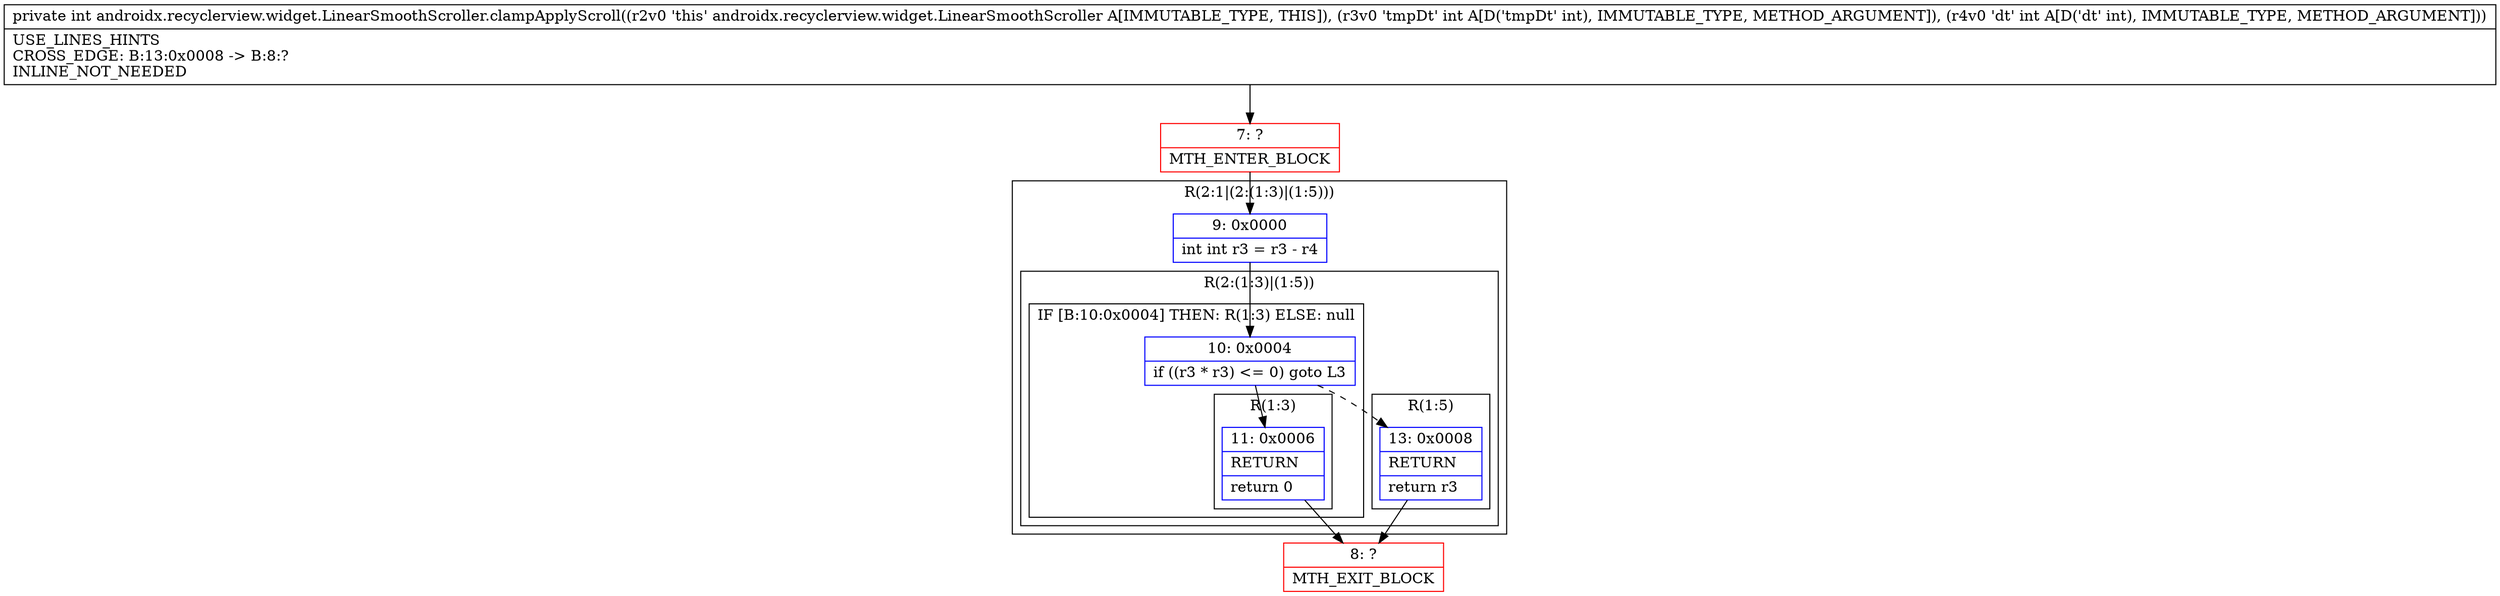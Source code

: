 digraph "CFG forandroidx.recyclerview.widget.LinearSmoothScroller.clampApplyScroll(II)I" {
subgraph cluster_Region_705654921 {
label = "R(2:1|(2:(1:3)|(1:5)))";
node [shape=record,color=blue];
Node_9 [shape=record,label="{9\:\ 0x0000|int int r3 = r3 \- r4\l}"];
subgraph cluster_Region_625738892 {
label = "R(2:(1:3)|(1:5))";
node [shape=record,color=blue];
subgraph cluster_IfRegion_243394302 {
label = "IF [B:10:0x0004] THEN: R(1:3) ELSE: null";
node [shape=record,color=blue];
Node_10 [shape=record,label="{10\:\ 0x0004|if ((r3 * r3) \<= 0) goto L3\l}"];
subgraph cluster_Region_274626080 {
label = "R(1:3)";
node [shape=record,color=blue];
Node_11 [shape=record,label="{11\:\ 0x0006|RETURN\l|return 0\l}"];
}
}
subgraph cluster_Region_2135742407 {
label = "R(1:5)";
node [shape=record,color=blue];
Node_13 [shape=record,label="{13\:\ 0x0008|RETURN\l|return r3\l}"];
}
}
}
Node_7 [shape=record,color=red,label="{7\:\ ?|MTH_ENTER_BLOCK\l}"];
Node_8 [shape=record,color=red,label="{8\:\ ?|MTH_EXIT_BLOCK\l}"];
MethodNode[shape=record,label="{private int androidx.recyclerview.widget.LinearSmoothScroller.clampApplyScroll((r2v0 'this' androidx.recyclerview.widget.LinearSmoothScroller A[IMMUTABLE_TYPE, THIS]), (r3v0 'tmpDt' int A[D('tmpDt' int), IMMUTABLE_TYPE, METHOD_ARGUMENT]), (r4v0 'dt' int A[D('dt' int), IMMUTABLE_TYPE, METHOD_ARGUMENT]))  | USE_LINES_HINTS\lCROSS_EDGE: B:13:0x0008 \-\> B:8:?\lINLINE_NOT_NEEDED\l}"];
MethodNode -> Node_7;Node_9 -> Node_10;
Node_10 -> Node_11;
Node_10 -> Node_13[style=dashed];
Node_11 -> Node_8;
Node_13 -> Node_8;
Node_7 -> Node_9;
}

